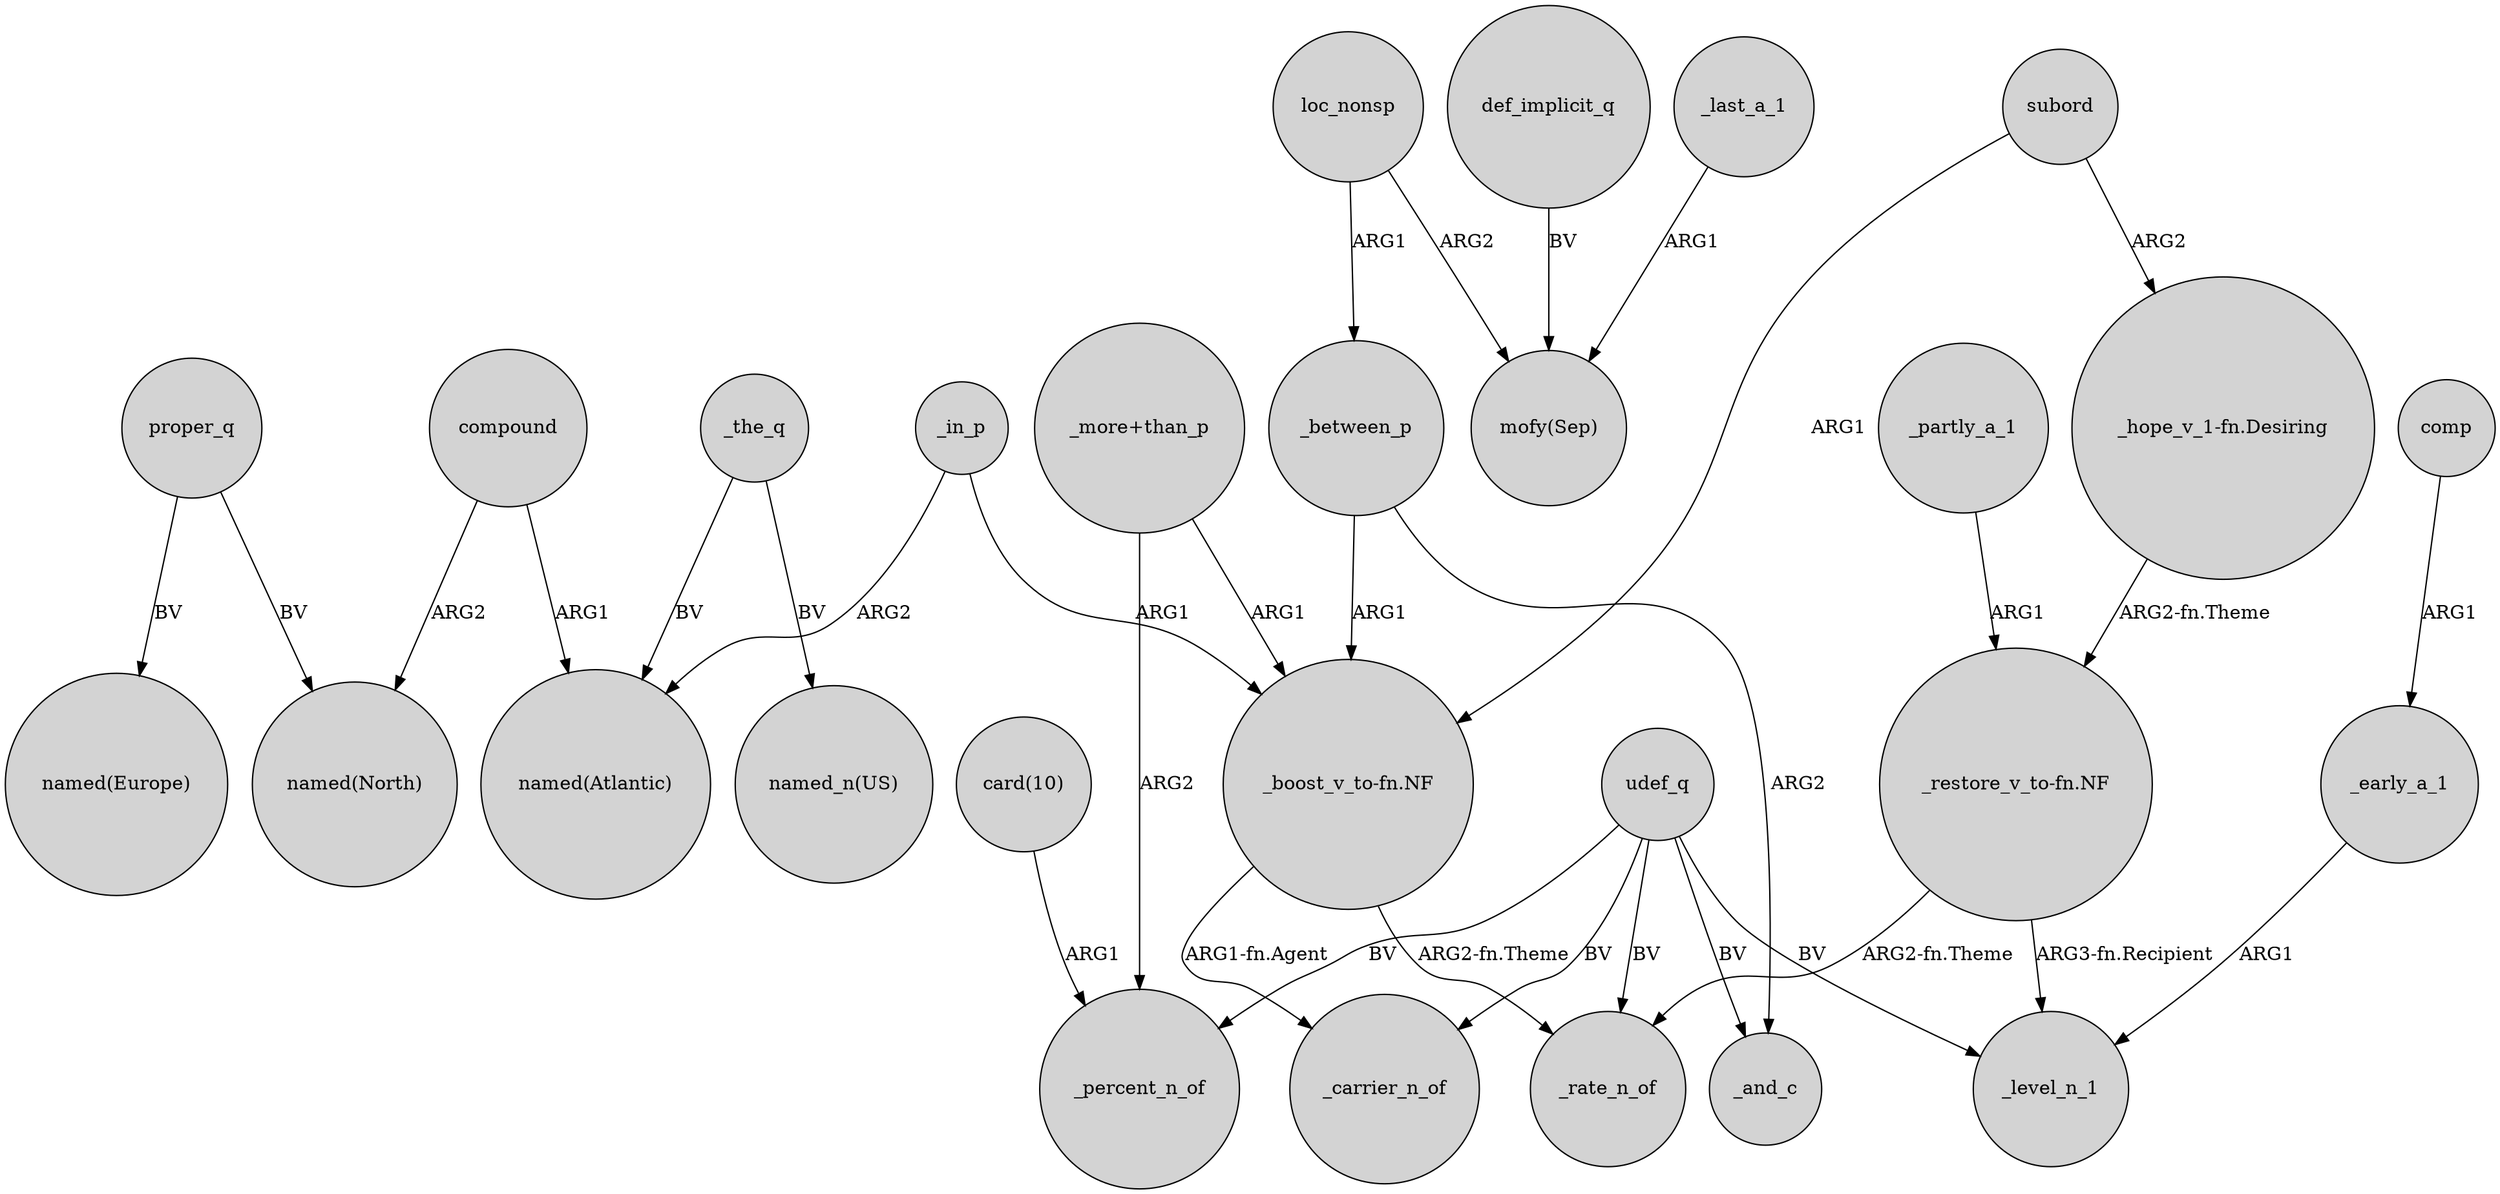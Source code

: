 digraph {
	node [shape=circle style=filled]
	compound -> "named(North)" [label=ARG2]
	loc_nonsp -> _between_p [label=ARG1]
	_last_a_1 -> "mofy(Sep)" [label=ARG1]
	proper_q -> "named(North)" [label=BV]
	"_restore_v_to-fn.NF" -> _level_n_1 [label="ARG3-fn.Recipient"]
	compound -> "named(Atlantic)" [label=ARG1]
	"_more+than_p" -> "_boost_v_to-fn.NF" [label=ARG1]
	udef_q -> _rate_n_of [label=BV]
	subord -> "_hope_v_1-fn.Desiring" [label=ARG2]
	_the_q -> "named_n(US)" [label=BV]
	"_boost_v_to-fn.NF" -> _carrier_n_of [label="ARG1-fn.Agent"]
	"_more+than_p" -> _percent_n_of [label=ARG2]
	udef_q -> _level_n_1 [label=BV]
	_in_p -> "_boost_v_to-fn.NF" [label=ARG1]
	"card(10)" -> _percent_n_of [label=ARG1]
	"_restore_v_to-fn.NF" -> _rate_n_of [label="ARG2-fn.Theme"]
	_partly_a_1 -> "_restore_v_to-fn.NF" [label=ARG1]
	proper_q -> "named(Europe)" [label=BV]
	_between_p -> _and_c [label=ARG2]
	def_implicit_q -> "mofy(Sep)" [label=BV]
	_the_q -> "named(Atlantic)" [label=BV]
	subord -> "_boost_v_to-fn.NF" [label=ARG1]
	"_boost_v_to-fn.NF" -> _rate_n_of [label="ARG2-fn.Theme"]
	"_hope_v_1-fn.Desiring" -> "_restore_v_to-fn.NF" [label="ARG2-fn.Theme"]
	_early_a_1 -> _level_n_1 [label=ARG1]
	udef_q -> _carrier_n_of [label=BV]
	_between_p -> "_boost_v_to-fn.NF" [label=ARG1]
	udef_q -> _percent_n_of [label=BV]
	loc_nonsp -> "mofy(Sep)" [label=ARG2]
	udef_q -> _and_c [label=BV]
	comp -> _early_a_1 [label=ARG1]
	_in_p -> "named(Atlantic)" [label=ARG2]
}
